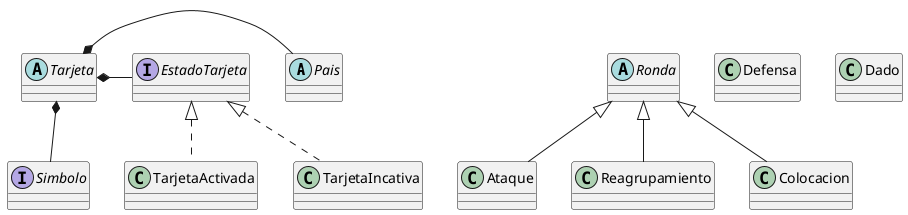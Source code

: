 @startuml

abstract Pais {}
abstract Ronda {}

class Ataque {}

class Reagrupamiento {}

class Colocacion {}

Ronda <|-- Ataque
Ronda <|-- Reagrupamiento
Ronda <|-- Colocacion

class Defensa {}
class Dado {}

abstract Tarjeta {}

interface EstadoTarjeta {}

interface Simbolo {}

Tarjeta *-- Simbolo

Tarjeta *- Pais

Tarjeta *- EstadoTarjeta

class TarjetaActivada {}
class TarjetaIncativa {}

EstadoTarjeta <|.. TarjetaActivada
EstadoTarjeta <|.. TarjetaIncativa


@enduml